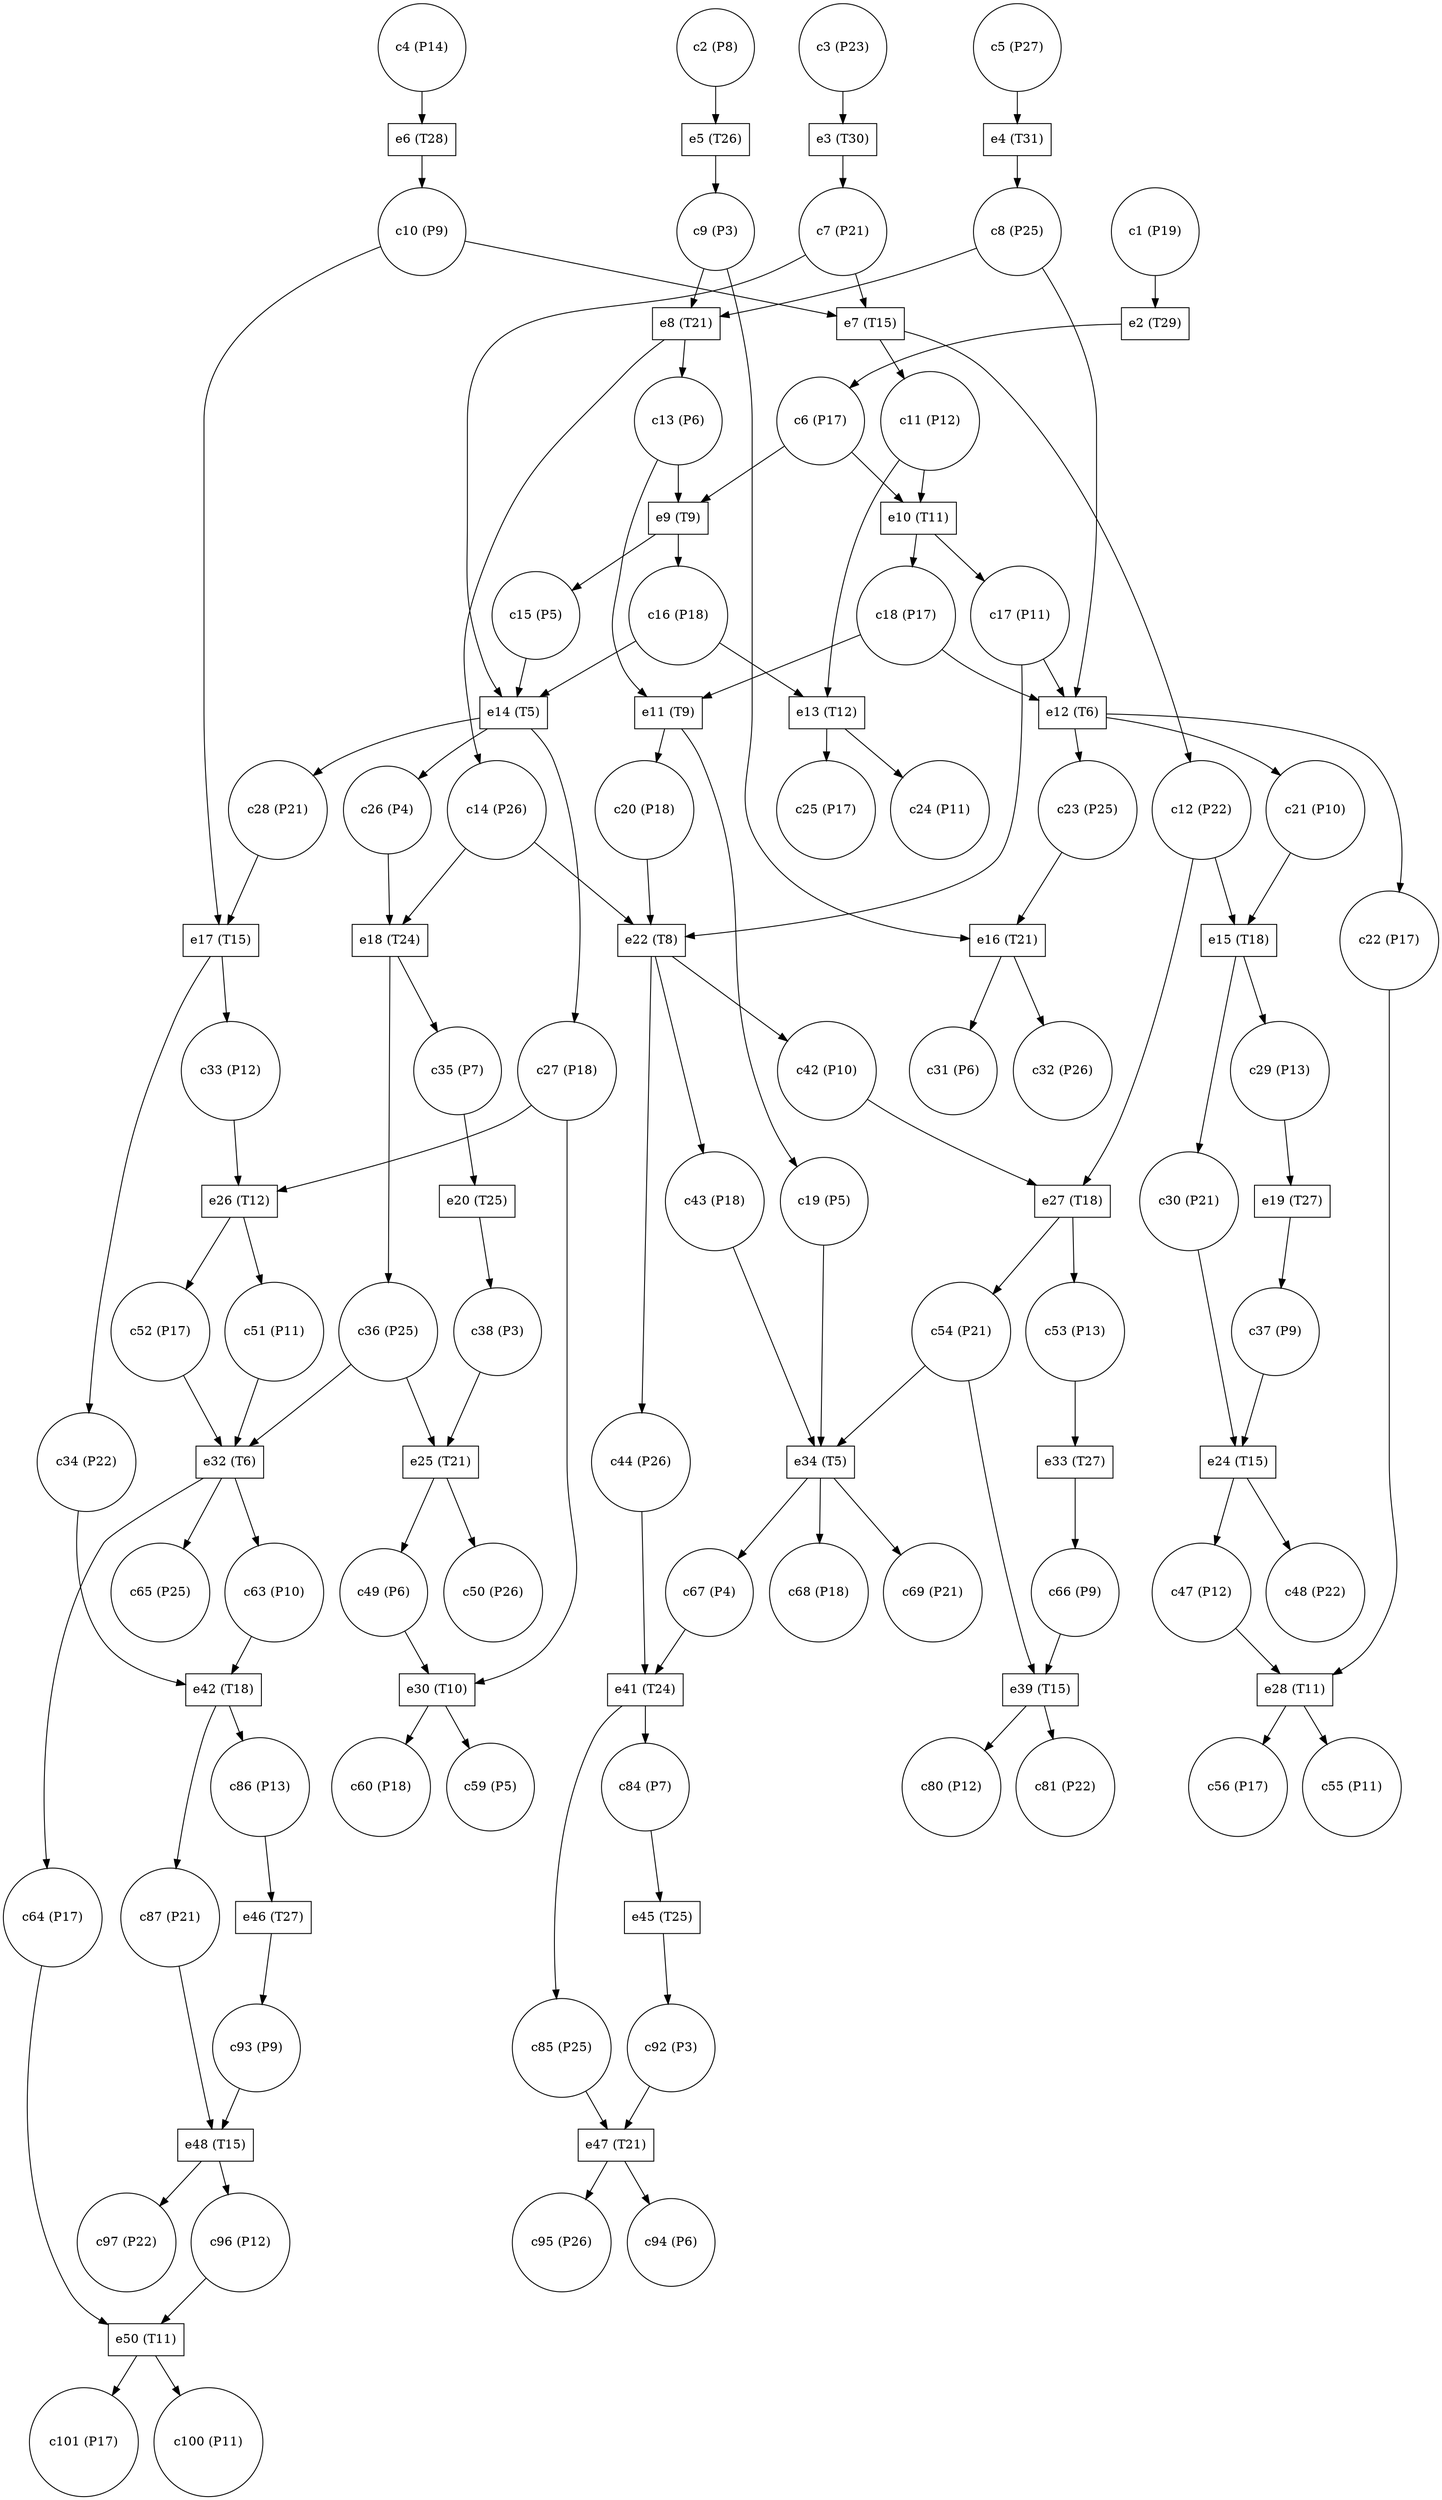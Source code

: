 digraph PetriNet {
// Places
p2 [shape=circle label="c2 (P8)"];
p64 [shape=circle label="c64 (P17)"];
p69 [shape=circle label="c69 (P21)"];
p68 [shape=circle label="c68 (P18)"];
p20 [shape=circle label="c20 (P18)"];
p50 [shape=circle label="c50 (P26)"];
p52 [shape=circle label="c52 (P17)"];
p55 [shape=circle label="c55 (P11)"];
p81 [shape=circle label="c81 (P22)"];
p10 [shape=circle label="c10 (P9)"];
p84 [shape=circle label="c84 (P7)"];
p48 [shape=circle label="c48 (P22)"];
p80 [shape=circle label="c80 (P12)"];
p23 [shape=circle label="c23 (P25)"];
p59 [shape=circle label="c59 (P5)"];
p33 [shape=circle label="c33 (P12)"];
p49 [shape=circle label="c49 (P6)"];
p37 [shape=circle label="c37 (P9)"];
p34 [shape=circle label="c34 (P22)"];
p11 [shape=circle label="c11 (P12)"];
p96 [shape=circle label="c96 (P12)"];
p60 [shape=circle label="c60 (P18)"];
p53 [shape=circle label="c53 (P13)"];
p24 [shape=circle label="c24 (P11)"];
p63 [shape=circle label="c63 (P10)"];
p36 [shape=circle label="c36 (P25)"];
p6 [shape=circle label="c6 (P17)"];
p1 [shape=circle label="c1 (P19)"];
p51 [shape=circle label="c51 (P11)"];
p8 [shape=circle label="c8 (P25)"];
p7 [shape=circle label="c7 (P21)"];
p101 [shape=circle label="c101 (P17)"];
p43 [shape=circle label="c43 (P18)"];
p19 [shape=circle label="c19 (P5)"];
p86 [shape=circle label="c86 (P13)"];
p94 [shape=circle label="c94 (P6)"];
p26 [shape=circle label="c26 (P4)"];
p87 [shape=circle label="c87 (P21)"];
p3 [shape=circle label="c3 (P23)"];
p54 [shape=circle label="c54 (P21)"];
p13 [shape=circle label="c13 (P6)"];
p65 [shape=circle label="c65 (P25)"];
p12 [shape=circle label="c12 (P22)"];
p93 [shape=circle label="c93 (P9)"];
p95 [shape=circle label="c95 (P26)"];
p56 [shape=circle label="c56 (P17)"];
p35 [shape=circle label="c35 (P7)"];
p38 [shape=circle label="c38 (P3)"];
p15 [shape=circle label="c15 (P5)"];
p44 [shape=circle label="c44 (P26)"];
p5 [shape=circle label="c5 (P27)"];
p17 [shape=circle label="c17 (P11)"];
p28 [shape=circle label="c28 (P21)"];
p85 [shape=circle label="c85 (P25)"];
p18 [shape=circle label="c18 (P17)"];
p30 [shape=circle label="c30 (P21)"];
p21 [shape=circle label="c21 (P10)"];
p67 [shape=circle label="c67 (P4)"];
p66 [shape=circle label="c66 (P9)"];
p97 [shape=circle label="c97 (P22)"];
p31 [shape=circle label="c31 (P6)"];
p100 [shape=circle label="c100 (P11)"];
p29 [shape=circle label="c29 (P13)"];
p42 [shape=circle label="c42 (P10)"];
p16 [shape=circle label="c16 (P18)"];
p14 [shape=circle label="c14 (P26)"];
p25 [shape=circle label="c25 (P17)"];
p27 [shape=circle label="c27 (P18)"];
p4 [shape=circle label="c4 (P14)"];
p92 [shape=circle label="c92 (P3)"];
p9 [shape=circle label="c9 (P3)"];
p47 [shape=circle label="c47 (P12)"];
p32 [shape=circle label="c32 (P26)"];
p22 [shape=circle label="c22 (P17)"];
// Transitions
t26 [shape=box label="e26 (T12)"];
t48 [shape=box label="e48 (T15)"];
t50 [shape=box label="e50 (T11)"];
t17 [shape=box label="e17 (T15)"];
t8 [shape=box label="e8 (T21)"];
t5 [shape=box label="e5 (T26)"];
t41 [shape=box label="e41 (T24)"];
t32 [shape=box label="e32 (T6)"];
t16 [shape=box label="e16 (T21)"];
t24 [shape=box label="e24 (T15)"];
t7 [shape=box label="e7 (T15)"];
t30 [shape=box label="e30 (T10)"];
t45 [shape=box label="e45 (T25)"];
t33 [shape=box label="e33 (T27)"];
t4 [shape=box label="e4 (T31)"];
t6 [shape=box label="e6 (T28)"];
t15 [shape=box label="e15 (T18)"];
t28 [shape=box label="e28 (T11)"];
t14 [shape=box label="e14 (T5)"];
t47 [shape=box label="e47 (T21)"];
t19 [shape=box label="e19 (T27)"];
t46 [shape=box label="e46 (T27)"];
t11 [shape=box label="e11 (T9)"];
t20 [shape=box label="e20 (T25)"];
t39 [shape=box label="e39 (T15)"];
t10 [shape=box label="e10 (T11)"];
t25 [shape=box label="e25 (T21)"];
t34 [shape=box label="e34 (T5)"];
t18 [shape=box label="e18 (T24)"];
t13 [shape=box label="e13 (T12)"];
t27 [shape=box label="e27 (T18)"];
t22 [shape=box label="e22 (T8)"];
t2 [shape=box label="e2 (T29)"];
t9 [shape=box label="e9 (T9)"];
t42 [shape=box label="e42 (T18)"];
t12 [shape=box label="e12 (T6)"];
t3 [shape=box label="e3 (T30)"];
// Edges
p2 -> t5;
p64 -> t50;
p20 -> t22;
p52 -> t32;
p10 -> t7;
p10 -> t17;
p84 -> t45;
p23 -> t16;
p33 -> t26;
p49 -> t30;
p37 -> t24;
p34 -> t42;
p11 -> t10;
p11 -> t13;
p96 -> t50;
p53 -> t33;
p63 -> t42;
p36 -> t25;
p36 -> t32;
p6 -> t10;
p6 -> t9;
p1 -> t2;
p51 -> t32;
p8 -> t8;
p8 -> t12;
p7 -> t7;
p7 -> t14;
p43 -> t34;
p19 -> t34;
p86 -> t46;
p26 -> t18;
p87 -> t48;
p3 -> t3;
p54 -> t34;
p54 -> t39;
p13 -> t9;
p13 -> t11;
p12 -> t15;
p12 -> t27;
p93 -> t48;
p35 -> t20;
p38 -> t25;
p15 -> t14;
p44 -> t41;
p5 -> t4;
p17 -> t12;
p17 -> t22;
p28 -> t17;
p85 -> t47;
p18 -> t12;
p18 -> t11;
p30 -> t24;
p21 -> t15;
p67 -> t41;
p66 -> t39;
p29 -> t19;
p42 -> t27;
p16 -> t14;
p16 -> t13;
p14 -> t18;
p14 -> t22;
p27 -> t26;
p27 -> t30;
p4 -> t6;
p92 -> t47;
p9 -> t8;
p9 -> t16;
p47 -> t28;
p22 -> t28;
t26 -> p51;
t26 -> p52;
t48 -> p96;
t48 -> p97;
t50 -> p100;
t50 -> p101;
t17 -> p33;
t17 -> p34;
t8 -> p13;
t8 -> p14;
t5 -> p9;
t41 -> p84;
t41 -> p85;
t32 -> p63;
t32 -> p64;
t32 -> p65;
t16 -> p31;
t16 -> p32;
t24 -> p47;
t24 -> p48;
t7 -> p11;
t7 -> p12;
t30 -> p59;
t30 -> p60;
t45 -> p92;
t33 -> p66;
t4 -> p8;
t6 -> p10;
t15 -> p29;
t15 -> p30;
t28 -> p55;
t28 -> p56;
t14 -> p26;
t14 -> p27;
t14 -> p28;
t47 -> p94;
t47 -> p95;
t19 -> p37;
t46 -> p93;
t11 -> p19;
t11 -> p20;
t20 -> p38;
t39 -> p80;
t39 -> p81;
t10 -> p17;
t10 -> p18;
t25 -> p49;
t25 -> p50;
t34 -> p67;
t34 -> p68;
t34 -> p69;
t18 -> p35;
t18 -> p36;
t13 -> p24;
t13 -> p25;
t27 -> p53;
t27 -> p54;
t22 -> p42;
t22 -> p43;
t22 -> p44;
t2 -> p6;
t9 -> p15;
t9 -> p16;
t42 -> p86;
t42 -> p87;
t12 -> p21;
t12 -> p22;
t12 -> p23;
t3 -> p7;
}
